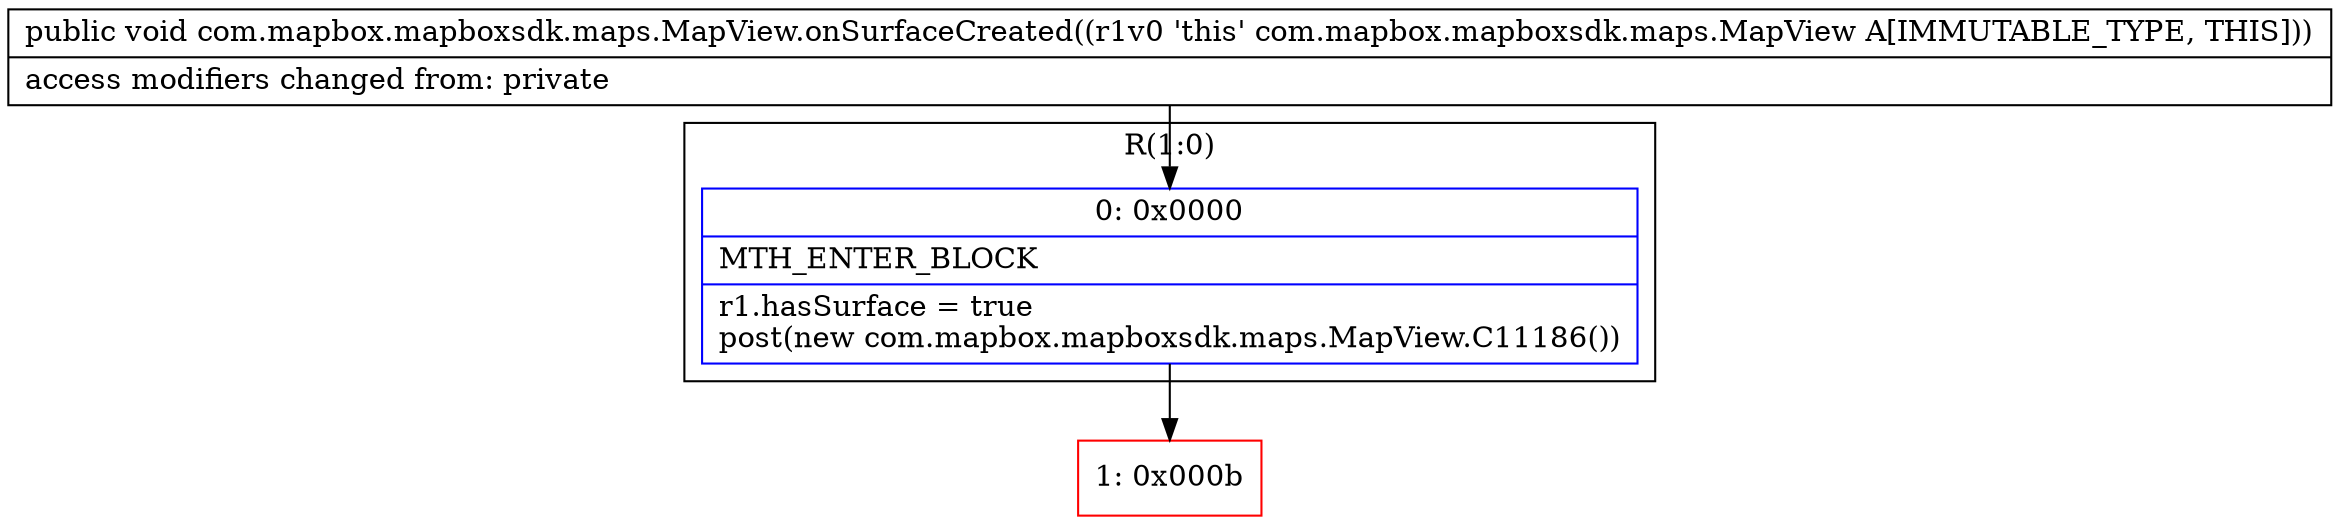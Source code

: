 digraph "CFG forcom.mapbox.mapboxsdk.maps.MapView.onSurfaceCreated()V" {
subgraph cluster_Region_226321083 {
label = "R(1:0)";
node [shape=record,color=blue];
Node_0 [shape=record,label="{0\:\ 0x0000|MTH_ENTER_BLOCK\l|r1.hasSurface = true\lpost(new com.mapbox.mapboxsdk.maps.MapView.C11186())\l}"];
}
Node_1 [shape=record,color=red,label="{1\:\ 0x000b}"];
MethodNode[shape=record,label="{public void com.mapbox.mapboxsdk.maps.MapView.onSurfaceCreated((r1v0 'this' com.mapbox.mapboxsdk.maps.MapView A[IMMUTABLE_TYPE, THIS]))  | access modifiers changed from: private\l}"];
MethodNode -> Node_0;
Node_0 -> Node_1;
}

